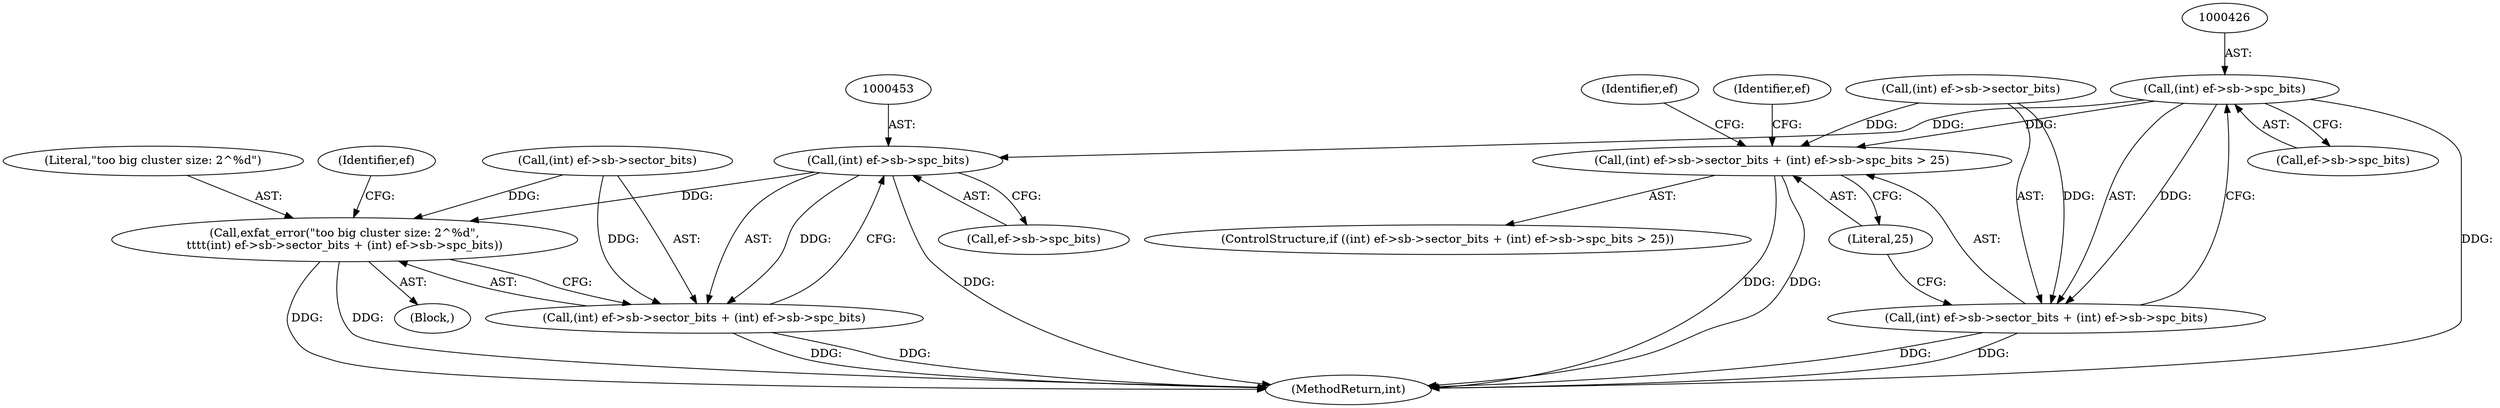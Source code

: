 digraph "0_exfat_2e86ae5f81da11f11673d0546efb525af02b7786@pointer" {
"1000425" [label="(Call,(int) ef->sb->spc_bits)"];
"1000416" [label="(Call,(int) ef->sb->sector_bits + (int) ef->sb->spc_bits > 25)"];
"1000417" [label="(Call,(int) ef->sb->sector_bits + (int) ef->sb->spc_bits)"];
"1000452" [label="(Call,(int) ef->sb->spc_bits)"];
"1000442" [label="(Call,exfat_error(\"too big cluster size: 2^%d\",\n\t\t\t\t(int) ef->sb->sector_bits + (int) ef->sb->spc_bits))"];
"1000444" [label="(Call,(int) ef->sb->sector_bits + (int) ef->sb->spc_bits)"];
"1000417" [label="(Call,(int) ef->sb->sector_bits + (int) ef->sb->spc_bits)"];
"1000444" [label="(Call,(int) ef->sb->sector_bits + (int) ef->sb->spc_bits)"];
"1000433" [label="(Block,)"];
"1000416" [label="(Call,(int) ef->sb->sector_bits + (int) ef->sb->spc_bits > 25)"];
"1000452" [label="(Call,(int) ef->sb->spc_bits)"];
"1000432" [label="(Literal,25)"];
"1000686" [label="(MethodReturn,int)"];
"1000425" [label="(Call,(int) ef->sb->spc_bits)"];
"1000454" [label="(Call,ef->sb->spc_bits)"];
"1000436" [label="(Identifier,ef)"];
"1000443" [label="(Literal,\"too big cluster size: 2^%d\")"];
"1000442" [label="(Call,exfat_error(\"too big cluster size: 2^%d\",\n\t\t\t\t(int) ef->sb->sector_bits + (int) ef->sb->spc_bits))"];
"1000461" [label="(Identifier,ef)"];
"1000445" [label="(Call,(int) ef->sb->sector_bits)"];
"1000472" [label="(Identifier,ef)"];
"1000418" [label="(Call,(int) ef->sb->sector_bits)"];
"1000427" [label="(Call,ef->sb->spc_bits)"];
"1000415" [label="(ControlStructure,if ((int) ef->sb->sector_bits + (int) ef->sb->spc_bits > 25))"];
"1000425" -> "1000417"  [label="AST: "];
"1000425" -> "1000427"  [label="CFG: "];
"1000426" -> "1000425"  [label="AST: "];
"1000427" -> "1000425"  [label="AST: "];
"1000417" -> "1000425"  [label="CFG: "];
"1000425" -> "1000686"  [label="DDG: "];
"1000425" -> "1000416"  [label="DDG: "];
"1000425" -> "1000417"  [label="DDG: "];
"1000425" -> "1000452"  [label="DDG: "];
"1000416" -> "1000415"  [label="AST: "];
"1000416" -> "1000432"  [label="CFG: "];
"1000417" -> "1000416"  [label="AST: "];
"1000432" -> "1000416"  [label="AST: "];
"1000436" -> "1000416"  [label="CFG: "];
"1000472" -> "1000416"  [label="CFG: "];
"1000416" -> "1000686"  [label="DDG: "];
"1000416" -> "1000686"  [label="DDG: "];
"1000418" -> "1000416"  [label="DDG: "];
"1000418" -> "1000417"  [label="AST: "];
"1000432" -> "1000417"  [label="CFG: "];
"1000417" -> "1000686"  [label="DDG: "];
"1000417" -> "1000686"  [label="DDG: "];
"1000418" -> "1000417"  [label="DDG: "];
"1000452" -> "1000444"  [label="AST: "];
"1000452" -> "1000454"  [label="CFG: "];
"1000453" -> "1000452"  [label="AST: "];
"1000454" -> "1000452"  [label="AST: "];
"1000444" -> "1000452"  [label="CFG: "];
"1000452" -> "1000686"  [label="DDG: "];
"1000452" -> "1000442"  [label="DDG: "];
"1000452" -> "1000444"  [label="DDG: "];
"1000442" -> "1000433"  [label="AST: "];
"1000442" -> "1000444"  [label="CFG: "];
"1000443" -> "1000442"  [label="AST: "];
"1000444" -> "1000442"  [label="AST: "];
"1000461" -> "1000442"  [label="CFG: "];
"1000442" -> "1000686"  [label="DDG: "];
"1000442" -> "1000686"  [label="DDG: "];
"1000445" -> "1000442"  [label="DDG: "];
"1000445" -> "1000444"  [label="AST: "];
"1000444" -> "1000686"  [label="DDG: "];
"1000444" -> "1000686"  [label="DDG: "];
"1000445" -> "1000444"  [label="DDG: "];
}
